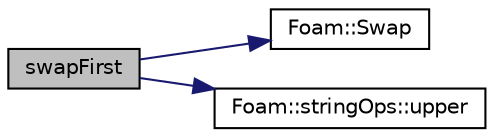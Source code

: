 digraph "swapFirst"
{
  bgcolor="transparent";
  edge [fontname="Helvetica",fontsize="10",labelfontname="Helvetica",labelfontsize="10"];
  node [fontname="Helvetica",fontsize="10",shape=record];
  rankdir="LR";
  Node1 [label="swapFirst",height=0.2,width=0.4,color="black", fillcolor="grey75", style="filled" fontcolor="black"];
  Node1 -> Node2 [color="midnightblue",fontsize="10",style="solid",fontname="Helvetica"];
  Node2 [label="Foam::Swap",height=0.2,width=0.4,color="black",URL="$namespaceFoam.html#adb8ca783445fee992edbb6129fc12148"];
  Node1 -> Node3 [color="midnightblue",fontsize="10",style="solid",fontname="Helvetica"];
  Node3 [label="Foam::stringOps::upper",height=0.2,width=0.4,color="black",URL="$namespaceFoam_1_1stringOps.html#ae9d2ec5aa5fbf8f1350eed304b56f2e0",tooltip="Return string transformed with std::toupper on each character. "];
}
